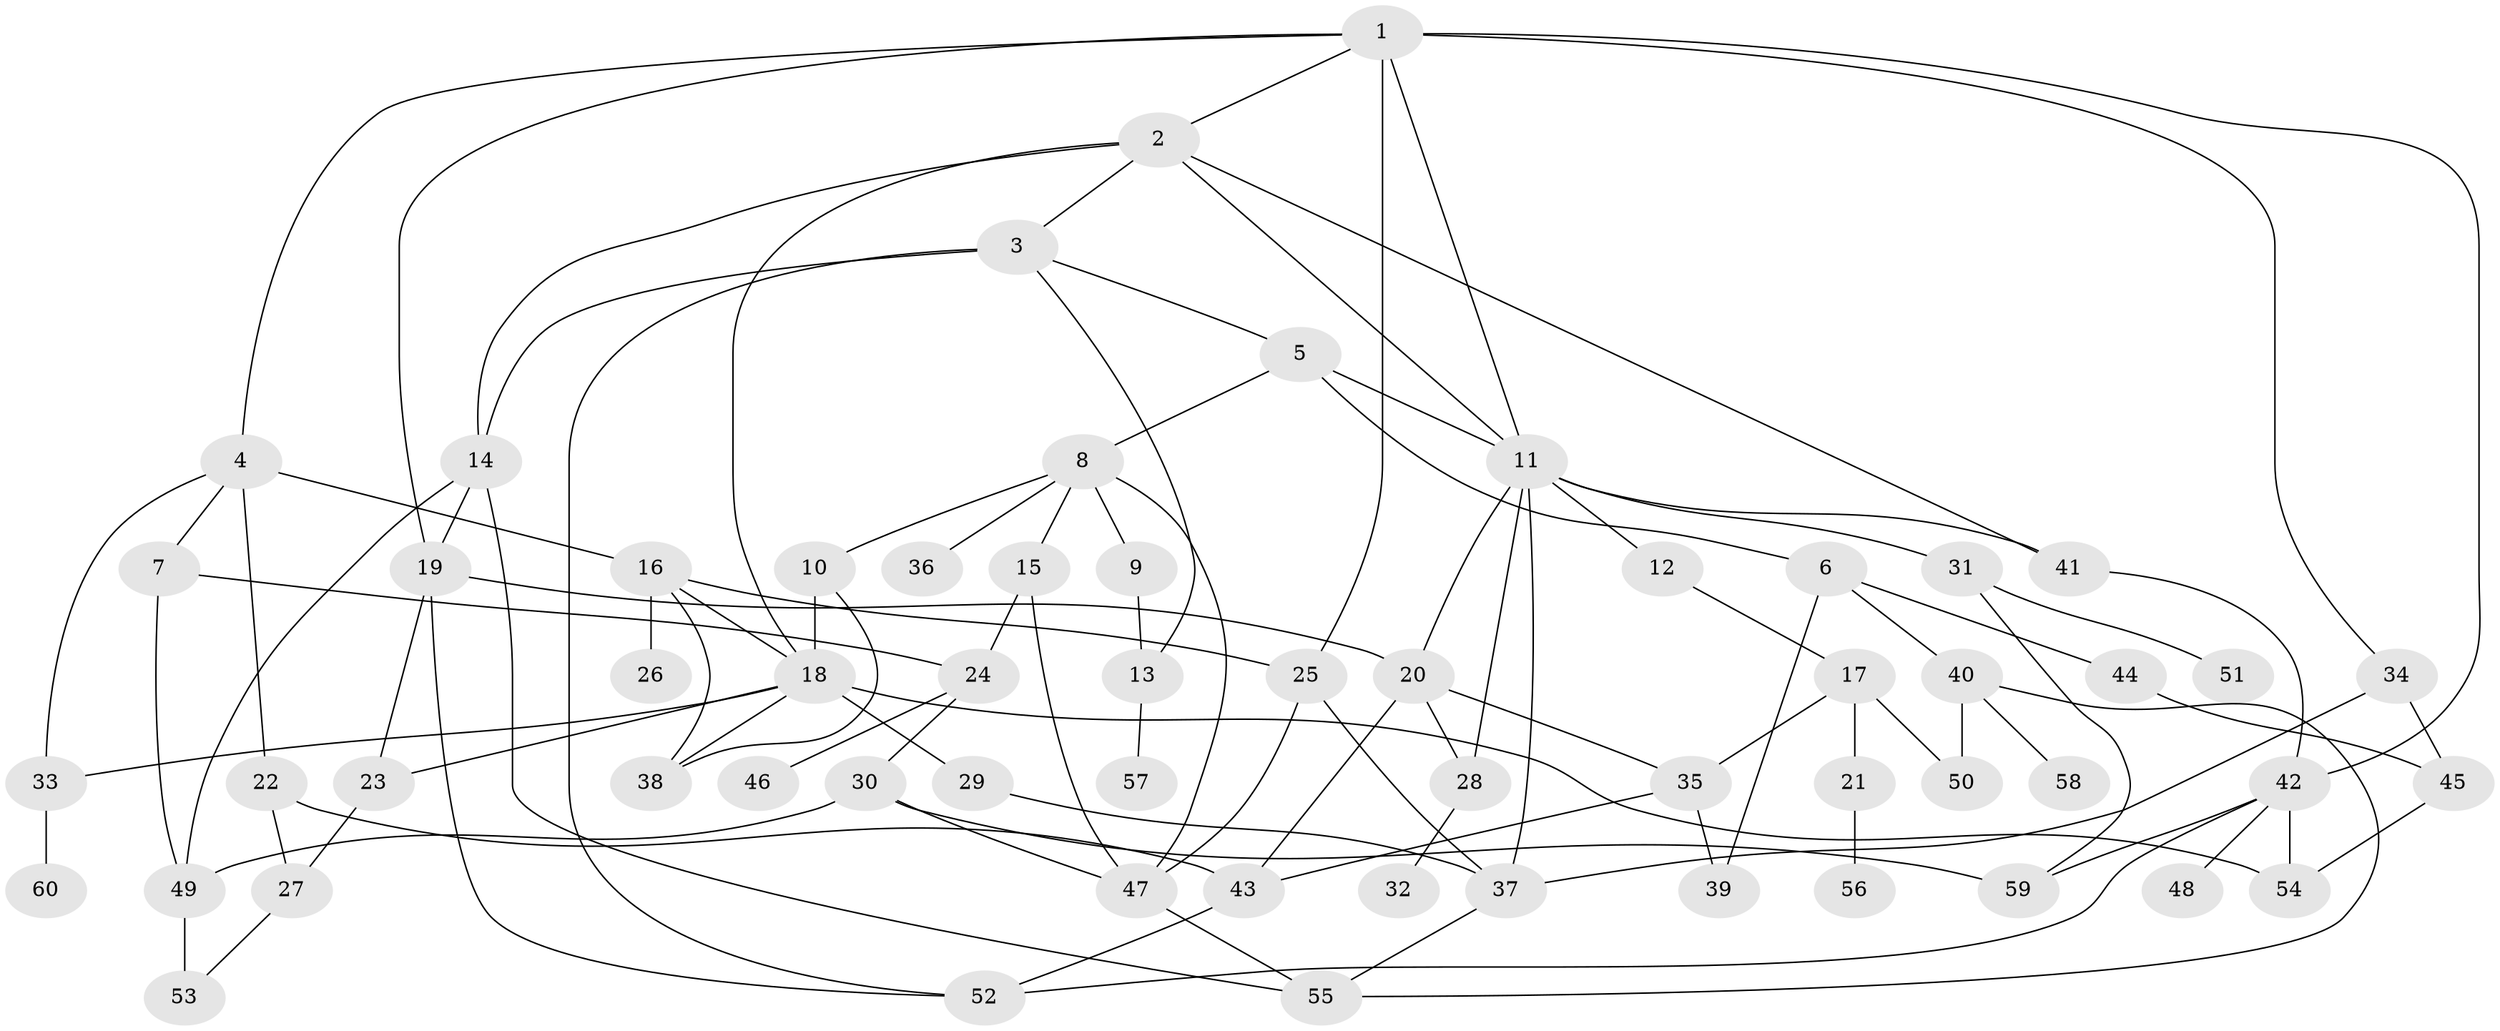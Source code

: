 // original degree distribution, {2: 0.25210084033613445, 7: 0.01680672268907563, 6: 0.06722689075630252, 5: 0.04201680672268908, 4: 0.17647058823529413, 3: 0.21008403361344538, 1: 0.23529411764705882}
// Generated by graph-tools (version 1.1) at 2025/34/03/09/25 02:34:25]
// undirected, 60 vertices, 102 edges
graph export_dot {
graph [start="1"]
  node [color=gray90,style=filled];
  1;
  2;
  3;
  4;
  5;
  6;
  7;
  8;
  9;
  10;
  11;
  12;
  13;
  14;
  15;
  16;
  17;
  18;
  19;
  20;
  21;
  22;
  23;
  24;
  25;
  26;
  27;
  28;
  29;
  30;
  31;
  32;
  33;
  34;
  35;
  36;
  37;
  38;
  39;
  40;
  41;
  42;
  43;
  44;
  45;
  46;
  47;
  48;
  49;
  50;
  51;
  52;
  53;
  54;
  55;
  56;
  57;
  58;
  59;
  60;
  1 -- 2 [weight=1.0];
  1 -- 4 [weight=1.0];
  1 -- 11 [weight=1.0];
  1 -- 19 [weight=1.0];
  1 -- 25 [weight=1.0];
  1 -- 34 [weight=1.0];
  1 -- 42 [weight=1.0];
  2 -- 3 [weight=1.0];
  2 -- 11 [weight=1.0];
  2 -- 14 [weight=1.0];
  2 -- 18 [weight=1.0];
  2 -- 41 [weight=1.0];
  3 -- 5 [weight=1.0];
  3 -- 13 [weight=1.0];
  3 -- 14 [weight=1.0];
  3 -- 52 [weight=2.0];
  4 -- 7 [weight=1.0];
  4 -- 16 [weight=1.0];
  4 -- 22 [weight=1.0];
  4 -- 33 [weight=1.0];
  5 -- 6 [weight=1.0];
  5 -- 8 [weight=1.0];
  5 -- 11 [weight=1.0];
  6 -- 39 [weight=1.0];
  6 -- 40 [weight=1.0];
  6 -- 44 [weight=1.0];
  7 -- 24 [weight=1.0];
  7 -- 49 [weight=1.0];
  8 -- 9 [weight=1.0];
  8 -- 10 [weight=1.0];
  8 -- 15 [weight=1.0];
  8 -- 36 [weight=1.0];
  8 -- 47 [weight=1.0];
  9 -- 13 [weight=1.0];
  10 -- 18 [weight=2.0];
  10 -- 38 [weight=1.0];
  11 -- 12 [weight=1.0];
  11 -- 20 [weight=1.0];
  11 -- 28 [weight=1.0];
  11 -- 31 [weight=1.0];
  11 -- 37 [weight=1.0];
  11 -- 41 [weight=1.0];
  12 -- 17 [weight=1.0];
  13 -- 57 [weight=2.0];
  14 -- 19 [weight=1.0];
  14 -- 49 [weight=1.0];
  14 -- 55 [weight=1.0];
  15 -- 24 [weight=1.0];
  15 -- 47 [weight=1.0];
  16 -- 18 [weight=1.0];
  16 -- 25 [weight=1.0];
  16 -- 26 [weight=1.0];
  16 -- 38 [weight=1.0];
  17 -- 21 [weight=1.0];
  17 -- 35 [weight=1.0];
  17 -- 50 [weight=1.0];
  18 -- 23 [weight=1.0];
  18 -- 29 [weight=1.0];
  18 -- 33 [weight=1.0];
  18 -- 38 [weight=1.0];
  18 -- 54 [weight=1.0];
  19 -- 20 [weight=2.0];
  19 -- 23 [weight=1.0];
  19 -- 52 [weight=1.0];
  20 -- 28 [weight=1.0];
  20 -- 35 [weight=1.0];
  20 -- 43 [weight=1.0];
  21 -- 56 [weight=1.0];
  22 -- 27 [weight=1.0];
  22 -- 43 [weight=2.0];
  23 -- 27 [weight=1.0];
  24 -- 30 [weight=2.0];
  24 -- 46 [weight=1.0];
  25 -- 37 [weight=1.0];
  25 -- 47 [weight=1.0];
  27 -- 53 [weight=1.0];
  28 -- 32 [weight=1.0];
  29 -- 37 [weight=1.0];
  30 -- 47 [weight=1.0];
  30 -- 49 [weight=1.0];
  30 -- 59 [weight=1.0];
  31 -- 51 [weight=1.0];
  31 -- 59 [weight=1.0];
  33 -- 60 [weight=1.0];
  34 -- 37 [weight=1.0];
  34 -- 45 [weight=1.0];
  35 -- 39 [weight=1.0];
  35 -- 43 [weight=1.0];
  37 -- 55 [weight=1.0];
  40 -- 50 [weight=1.0];
  40 -- 55 [weight=1.0];
  40 -- 58 [weight=1.0];
  41 -- 42 [weight=1.0];
  42 -- 48 [weight=2.0];
  42 -- 52 [weight=2.0];
  42 -- 54 [weight=1.0];
  42 -- 59 [weight=1.0];
  43 -- 52 [weight=1.0];
  44 -- 45 [weight=1.0];
  45 -- 54 [weight=1.0];
  47 -- 55 [weight=1.0];
  49 -- 53 [weight=2.0];
}
